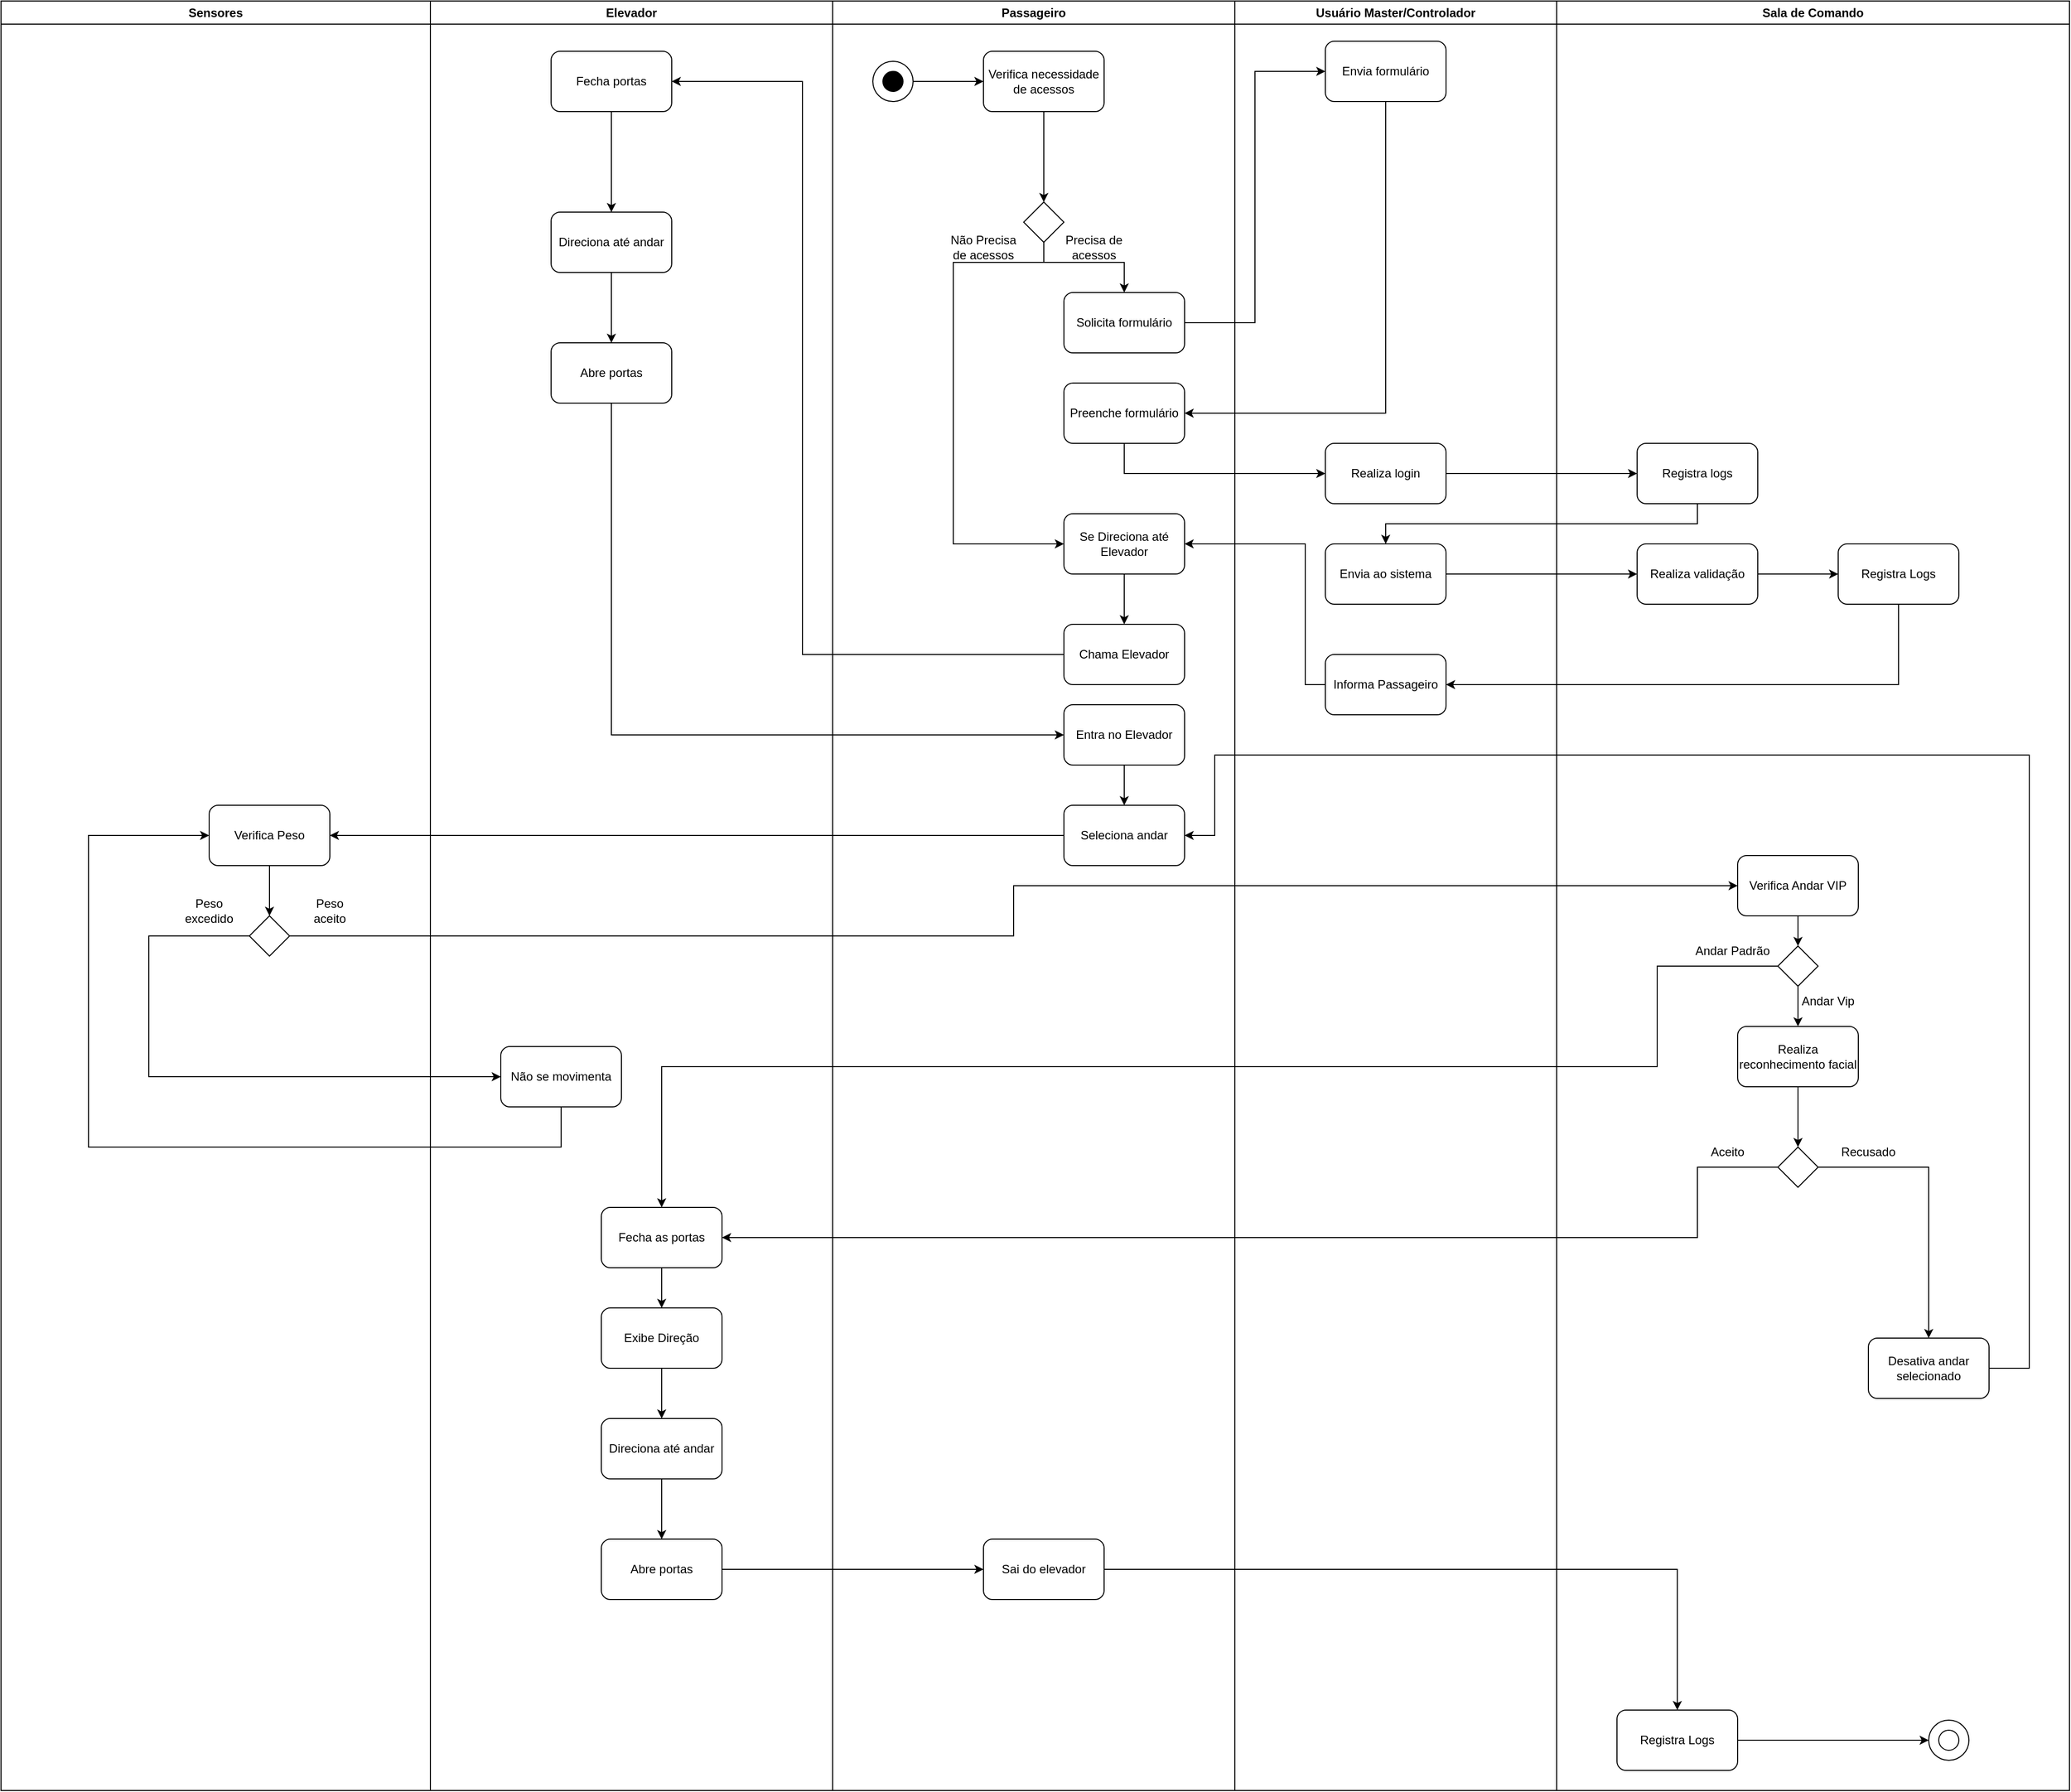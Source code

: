 <mxfile version="20.6.0" type="device" pages="4"><diagram id="ucAX8EGcioswn4-Y158C" name="Op. Completa"><mxGraphModel dx="3015" dy="1134" grid="1" gridSize="10" guides="1" tooltips="1" connect="1" arrows="1" fold="1" page="1" pageScale="1" pageWidth="827" pageHeight="1169" math="0" shadow="0"><root><mxCell id="0"/><mxCell id="1" parent="0"/><mxCell id="r2bqzvSWErbuZGxPE3uE-83" value="Sensores" style="swimlane;whiteSpace=wrap;html=1;fillColor=#FFFFFF;" parent="1" vertex="1"><mxGeometry x="-827" width="427" height="1780" as="geometry"/></mxCell><mxCell id="r2bqzvSWErbuZGxPE3uE-1" style="edgeStyle=orthogonalEdgeStyle;rounded=0;orthogonalLoop=1;jettySize=auto;html=1;" parent="1" source="r2bqzvSWErbuZGxPE3uE-2" edge="1"><mxGeometry relative="1" as="geometry"><mxPoint x="150" y="80" as="targetPoint"/></mxGeometry></mxCell><mxCell id="r2bqzvSWErbuZGxPE3uE-2" value="" style="ellipse;whiteSpace=wrap;html=1;" parent="1" vertex="1"><mxGeometry x="40" y="60" width="40" height="40" as="geometry"/></mxCell><mxCell id="r2bqzvSWErbuZGxPE3uE-4" style="edgeStyle=orthogonalEdgeStyle;rounded=0;orthogonalLoop=1;jettySize=auto;html=1;entryX=0.5;entryY=0;entryDx=0;entryDy=0;" parent="1" source="r2bqzvSWErbuZGxPE3uE-5" target="r2bqzvSWErbuZGxPE3uE-8" edge="1"><mxGeometry relative="1" as="geometry"/></mxCell><mxCell id="r2bqzvSWErbuZGxPE3uE-5" value="Verifica necessidade de acessos" style="rounded=1;whiteSpace=wrap;html=1;" parent="1" vertex="1"><mxGeometry x="150" y="50" width="120" height="60" as="geometry"/></mxCell><mxCell id="r2bqzvSWErbuZGxPE3uE-6" style="edgeStyle=orthogonalEdgeStyle;rounded=0;orthogonalLoop=1;jettySize=auto;html=1;entryX=0.5;entryY=0;entryDx=0;entryDy=0;" parent="1" source="r2bqzvSWErbuZGxPE3uE-8" target="r2bqzvSWErbuZGxPE3uE-10" edge="1"><mxGeometry relative="1" as="geometry"><mxPoint x="290.0" y="290.0" as="targetPoint"/><Array as="points"><mxPoint x="210" y="260"/><mxPoint x="290" y="260"/></Array></mxGeometry></mxCell><mxCell id="r2bqzvSWErbuZGxPE3uE-7" style="edgeStyle=orthogonalEdgeStyle;rounded=0;orthogonalLoop=1;jettySize=auto;html=1;entryX=0;entryY=0.5;entryDx=0;entryDy=0;" parent="1" source="r2bqzvSWErbuZGxPE3uE-8" target="r2bqzvSWErbuZGxPE3uE-29" edge="1"><mxGeometry relative="1" as="geometry"><Array as="points"><mxPoint x="210" y="260"/><mxPoint x="120" y="260"/><mxPoint x="120" y="540"/></Array></mxGeometry></mxCell><mxCell id="r2bqzvSWErbuZGxPE3uE-8" value="" style="rhombus;whiteSpace=wrap;html=1;" parent="1" vertex="1"><mxGeometry x="190" y="200" width="40" height="40" as="geometry"/></mxCell><mxCell id="r2bqzvSWErbuZGxPE3uE-9" style="edgeStyle=orthogonalEdgeStyle;rounded=0;orthogonalLoop=1;jettySize=auto;html=1;" parent="1" source="r2bqzvSWErbuZGxPE3uE-10" target="r2bqzvSWErbuZGxPE3uE-15" edge="1"><mxGeometry relative="1" as="geometry"><Array as="points"><mxPoint x="420" y="320"/><mxPoint x="420" y="70"/></Array></mxGeometry></mxCell><mxCell id="r2bqzvSWErbuZGxPE3uE-10" value="Solicita formulário" style="rounded=1;whiteSpace=wrap;html=1;" parent="1" vertex="1"><mxGeometry x="230" y="290" width="120" height="60" as="geometry"/></mxCell><mxCell id="r2bqzvSWErbuZGxPE3uE-11" value="Precisa de acessos" style="text;html=1;strokeColor=none;fillColor=none;align=center;verticalAlign=middle;whiteSpace=wrap;rounded=0;" parent="1" vertex="1"><mxGeometry x="230" y="230" width="60" height="30" as="geometry"/></mxCell><mxCell id="r2bqzvSWErbuZGxPE3uE-14" style="edgeStyle=orthogonalEdgeStyle;rounded=0;orthogonalLoop=1;jettySize=auto;html=1;" parent="1" source="r2bqzvSWErbuZGxPE3uE-15" target="r2bqzvSWErbuZGxPE3uE-17" edge="1"><mxGeometry relative="1" as="geometry"><Array as="points"><mxPoint x="550" y="410"/></Array></mxGeometry></mxCell><mxCell id="SNRIoWTDmZV2CrfQqK49-2" style="edgeStyle=orthogonalEdgeStyle;rounded=0;orthogonalLoop=1;jettySize=auto;html=1;" parent="1" source="r2bqzvSWErbuZGxPE3uE-17" target="SNRIoWTDmZV2CrfQqK49-1" edge="1"><mxGeometry relative="1" as="geometry"><Array as="points"><mxPoint x="290" y="470"/></Array></mxGeometry></mxCell><mxCell id="r2bqzvSWErbuZGxPE3uE-17" value="Preenche formulário" style="rounded=1;whiteSpace=wrap;html=1;" parent="1" vertex="1"><mxGeometry x="230" y="380" width="120" height="60" as="geometry"/></mxCell><mxCell id="r2bqzvSWErbuZGxPE3uE-18" style="edgeStyle=orthogonalEdgeStyle;rounded=0;orthogonalLoop=1;jettySize=auto;html=1;" parent="1" source="r2bqzvSWErbuZGxPE3uE-19" target="r2bqzvSWErbuZGxPE3uE-23" edge="1"><mxGeometry relative="1" as="geometry"><Array as="points"><mxPoint x="780" y="570"/><mxPoint x="780" y="570"/></Array></mxGeometry></mxCell><mxCell id="r2bqzvSWErbuZGxPE3uE-21" value="Sistema" style="text;html=1;strokeColor=none;fillColor=none;align=center;verticalAlign=middle;whiteSpace=wrap;rounded=0;" parent="1" vertex="1"><mxGeometry x="740" width="160" height="30" as="geometry"/></mxCell><mxCell id="r2bqzvSWErbuZGxPE3uE-24" style="edgeStyle=orthogonalEdgeStyle;rounded=0;orthogonalLoop=1;jettySize=auto;html=1;" parent="1" source="r2bqzvSWErbuZGxPE3uE-25" target="r2bqzvSWErbuZGxPE3uE-27" edge="1"><mxGeometry relative="1" as="geometry"><Array as="points"><mxPoint x="1060" y="680"/></Array></mxGeometry></mxCell><mxCell id="r2bqzvSWErbuZGxPE3uE-26" style="edgeStyle=orthogonalEdgeStyle;rounded=0;orthogonalLoop=1;jettySize=auto;html=1;" parent="1" source="r2bqzvSWErbuZGxPE3uE-27" target="r2bqzvSWErbuZGxPE3uE-29" edge="1"><mxGeometry relative="1" as="geometry"><Array as="points"><mxPoint x="470" y="680"/><mxPoint x="470" y="540"/></Array></mxGeometry></mxCell><mxCell id="r2bqzvSWErbuZGxPE3uE-28" style="edgeStyle=orthogonalEdgeStyle;rounded=0;orthogonalLoop=1;jettySize=auto;html=1;" parent="1" source="r2bqzvSWErbuZGxPE3uE-29" target="r2bqzvSWErbuZGxPE3uE-32" edge="1"><mxGeometry relative="1" as="geometry"/></mxCell><mxCell id="r2bqzvSWErbuZGxPE3uE-29" value="Se Direciona até Elevador" style="rounded=1;whiteSpace=wrap;html=1;" parent="1" vertex="1"><mxGeometry x="230" y="510" width="120" height="60" as="geometry"/></mxCell><mxCell id="r2bqzvSWErbuZGxPE3uE-30" value="Não Precisa de acessos" style="text;html=1;strokeColor=none;fillColor=none;align=center;verticalAlign=middle;whiteSpace=wrap;rounded=0;" parent="1" vertex="1"><mxGeometry x="110" y="230" width="80" height="30" as="geometry"/></mxCell><mxCell id="r2bqzvSWErbuZGxPE3uE-31" style="edgeStyle=orthogonalEdgeStyle;rounded=0;orthogonalLoop=1;jettySize=auto;html=1;entryX=1;entryY=0.5;entryDx=0;entryDy=0;" parent="1" source="r2bqzvSWErbuZGxPE3uE-32" target="SNRIoWTDmZV2CrfQqK49-11" edge="1"><mxGeometry relative="1" as="geometry"><Array as="points"><mxPoint x="-30" y="650"/><mxPoint x="-30" y="80"/></Array><mxPoint x="-130" y="80" as="targetPoint"/></mxGeometry></mxCell><mxCell id="r2bqzvSWErbuZGxPE3uE-32" value="Chama Elevador" style="rounded=1;whiteSpace=wrap;html=1;" parent="1" vertex="1"><mxGeometry x="230" y="620" width="120" height="60" as="geometry"/></mxCell><mxCell id="r2bqzvSWErbuZGxPE3uE-38" style="edgeStyle=orthogonalEdgeStyle;rounded=0;orthogonalLoop=1;jettySize=auto;html=1;" parent="1" source="r2bqzvSWErbuZGxPE3uE-39" target="r2bqzvSWErbuZGxPE3uE-41" edge="1"><mxGeometry relative="1" as="geometry"><Array as="points"><mxPoint x="-220" y="730"/></Array></mxGeometry></mxCell><mxCell id="r2bqzvSWErbuZGxPE3uE-40" style="edgeStyle=orthogonalEdgeStyle;rounded=0;orthogonalLoop=1;jettySize=auto;html=1;" parent="1" source="r2bqzvSWErbuZGxPE3uE-41" target="r2bqzvSWErbuZGxPE3uE-43" edge="1"><mxGeometry relative="1" as="geometry"/></mxCell><mxCell id="r2bqzvSWErbuZGxPE3uE-41" value="Entra no Elevador" style="rounded=1;whiteSpace=wrap;html=1;" parent="1" vertex="1"><mxGeometry x="230" y="700" width="120" height="60" as="geometry"/></mxCell><mxCell id="r2bqzvSWErbuZGxPE3uE-42" style="edgeStyle=orthogonalEdgeStyle;rounded=0;orthogonalLoop=1;jettySize=auto;html=1;" parent="1" source="r2bqzvSWErbuZGxPE3uE-43" target="r2bqzvSWErbuZGxPE3uE-47" edge="1"><mxGeometry relative="1" as="geometry"/></mxCell><mxCell id="r2bqzvSWErbuZGxPE3uE-43" value="Seleciona andar" style="rounded=1;whiteSpace=wrap;html=1;" parent="1" vertex="1"><mxGeometry x="230" y="800" width="120" height="60" as="geometry"/></mxCell><mxCell id="r2bqzvSWErbuZGxPE3uE-46" style="edgeStyle=orthogonalEdgeStyle;rounded=0;orthogonalLoop=1;jettySize=auto;html=1;entryX=0.5;entryY=0;entryDx=0;entryDy=0;" parent="1" source="r2bqzvSWErbuZGxPE3uE-47" target="r2bqzvSWErbuZGxPE3uE-50" edge="1"><mxGeometry relative="1" as="geometry"/></mxCell><mxCell id="r2bqzvSWErbuZGxPE3uE-47" value="Verifica Peso" style="rounded=1;whiteSpace=wrap;html=1;" parent="1" vertex="1"><mxGeometry x="-620" y="800" width="120" height="60" as="geometry"/></mxCell><mxCell id="r2bqzvSWErbuZGxPE3uE-48" style="edgeStyle=orthogonalEdgeStyle;rounded=0;orthogonalLoop=1;jettySize=auto;html=1;entryX=0;entryY=0.5;entryDx=0;entryDy=0;" parent="1" source="r2bqzvSWErbuZGxPE3uE-50" target="r2bqzvSWErbuZGxPE3uE-52" edge="1"><mxGeometry relative="1" as="geometry"><mxPoint x="-650" y="1000" as="targetPoint"/><Array as="points"><mxPoint x="-680" y="930"/><mxPoint x="-680" y="1070"/></Array></mxGeometry></mxCell><mxCell id="r2bqzvSWErbuZGxPE3uE-49" style="edgeStyle=orthogonalEdgeStyle;rounded=0;orthogonalLoop=1;jettySize=auto;html=1;entryX=0;entryY=0.5;entryDx=0;entryDy=0;" parent="1" source="r2bqzvSWErbuZGxPE3uE-50" target="r2bqzvSWErbuZGxPE3uE-56" edge="1"><mxGeometry relative="1" as="geometry"><mxPoint x="790" y="930" as="targetPoint"/></mxGeometry></mxCell><mxCell id="r2bqzvSWErbuZGxPE3uE-50" value="" style="rhombus;whiteSpace=wrap;html=1;" parent="1" vertex="1"><mxGeometry x="-580" y="910" width="40" height="40" as="geometry"/></mxCell><mxCell id="r2bqzvSWErbuZGxPE3uE-51" style="edgeStyle=orthogonalEdgeStyle;rounded=0;orthogonalLoop=1;jettySize=auto;html=1;entryX=0;entryY=0.5;entryDx=0;entryDy=0;" parent="1" source="r2bqzvSWErbuZGxPE3uE-52" target="r2bqzvSWErbuZGxPE3uE-47" edge="1"><mxGeometry relative="1" as="geometry"><Array as="points"><mxPoint x="-270" y="1140"/><mxPoint x="-740" y="1140"/><mxPoint x="-740" y="830"/></Array></mxGeometry></mxCell><mxCell id="r2bqzvSWErbuZGxPE3uE-52" value="Não se movimenta" style="rounded=1;whiteSpace=wrap;html=1;" parent="1" vertex="1"><mxGeometry x="-330" y="1040" width="120" height="60" as="geometry"/></mxCell><mxCell id="r2bqzvSWErbuZGxPE3uE-53" value="Peso excedido" style="text;html=1;strokeColor=none;fillColor=none;align=center;verticalAlign=middle;whiteSpace=wrap;rounded=0;" parent="1" vertex="1"><mxGeometry x="-650" y="890" width="60" height="30" as="geometry"/></mxCell><mxCell id="r2bqzvSWErbuZGxPE3uE-54" value="Peso aceito" style="text;html=1;strokeColor=none;fillColor=none;align=center;verticalAlign=middle;whiteSpace=wrap;rounded=0;" parent="1" vertex="1"><mxGeometry x="-530" y="890" width="60" height="30" as="geometry"/></mxCell><mxCell id="r2bqzvSWErbuZGxPE3uE-57" style="edgeStyle=orthogonalEdgeStyle;rounded=0;orthogonalLoop=1;jettySize=auto;html=1;entryX=0.5;entryY=0;entryDx=0;entryDy=0;" parent="1" source="r2bqzvSWErbuZGxPE3uE-58" target="r2bqzvSWErbuZGxPE3uE-61" edge="1"><mxGeometry relative="1" as="geometry"/></mxCell><mxCell id="r2bqzvSWErbuZGxPE3uE-58" value="Realiza reconhecimento facial" style="rounded=1;whiteSpace=wrap;html=1;" parent="1" vertex="1"><mxGeometry x="900" y="1020" width="120" height="60" as="geometry"/></mxCell><mxCell id="r2bqzvSWErbuZGxPE3uE-59" style="edgeStyle=orthogonalEdgeStyle;rounded=0;orthogonalLoop=1;jettySize=auto;html=1;entryX=0.5;entryY=0;entryDx=0;entryDy=0;entryPerimeter=0;" parent="1" source="r2bqzvSWErbuZGxPE3uE-61" target="r2bqzvSWErbuZGxPE3uE-64" edge="1"><mxGeometry relative="1" as="geometry"><mxPoint x="1090" y="1260" as="targetPoint"/><Array as="points"><mxPoint x="1090" y="1160"/></Array></mxGeometry></mxCell><mxCell id="r2bqzvSWErbuZGxPE3uE-60" style="edgeStyle=orthogonalEdgeStyle;rounded=0;orthogonalLoop=1;jettySize=auto;html=1;entryX=1;entryY=0.5;entryDx=0;entryDy=0;" parent="1" source="r2bqzvSWErbuZGxPE3uE-61" target="r2bqzvSWErbuZGxPE3uE-66" edge="1"><mxGeometry relative="1" as="geometry"><mxPoint x="-110.0" y="1230" as="targetPoint"/><Array as="points"><mxPoint x="860" y="1160"/><mxPoint x="860" y="1230"/></Array></mxGeometry></mxCell><mxCell id="r2bqzvSWErbuZGxPE3uE-61" value="" style="rhombus;whiteSpace=wrap;html=1;" parent="1" vertex="1"><mxGeometry x="940" y="1140" width="40" height="40" as="geometry"/></mxCell><mxCell id="r2bqzvSWErbuZGxPE3uE-62" value="Recusado" style="text;html=1;strokeColor=none;fillColor=none;align=center;verticalAlign=middle;whiteSpace=wrap;rounded=0;" parent="1" vertex="1"><mxGeometry x="1000" y="1130" width="60" height="30" as="geometry"/></mxCell><mxCell id="r2bqzvSWErbuZGxPE3uE-63" style="edgeStyle=orthogonalEdgeStyle;rounded=0;orthogonalLoop=1;jettySize=auto;html=1;entryX=1;entryY=0.5;entryDx=0;entryDy=0;" parent="1" source="r2bqzvSWErbuZGxPE3uE-64" target="r2bqzvSWErbuZGxPE3uE-43" edge="1"><mxGeometry relative="1" as="geometry"><Array as="points"><mxPoint x="1190" y="1360"/><mxPoint x="1190" y="750"/><mxPoint x="380" y="750"/><mxPoint x="380" y="830"/></Array></mxGeometry></mxCell><mxCell id="r2bqzvSWErbuZGxPE3uE-65" style="edgeStyle=orthogonalEdgeStyle;rounded=0;orthogonalLoop=1;jettySize=auto;html=1;" parent="1" source="r2bqzvSWErbuZGxPE3uE-66" target="r2bqzvSWErbuZGxPE3uE-69" edge="1"><mxGeometry relative="1" as="geometry"/></mxCell><mxCell id="r2bqzvSWErbuZGxPE3uE-66" value="Fecha as portas" style="rounded=1;whiteSpace=wrap;html=1;" parent="1" vertex="1"><mxGeometry x="-230" y="1200" width="120" height="60" as="geometry"/></mxCell><mxCell id="r2bqzvSWErbuZGxPE3uE-67" value="Aceito" style="text;html=1;strokeColor=none;fillColor=none;align=center;verticalAlign=middle;whiteSpace=wrap;rounded=0;" parent="1" vertex="1"><mxGeometry x="860" y="1130" width="60" height="30" as="geometry"/></mxCell><mxCell id="r2bqzvSWErbuZGxPE3uE-68" style="edgeStyle=orthogonalEdgeStyle;rounded=0;orthogonalLoop=1;jettySize=auto;html=1;" parent="1" source="r2bqzvSWErbuZGxPE3uE-69" target="r2bqzvSWErbuZGxPE3uE-71" edge="1"><mxGeometry relative="1" as="geometry"/></mxCell><mxCell id="r2bqzvSWErbuZGxPE3uE-69" value="Exibe Direção" style="rounded=1;whiteSpace=wrap;html=1;" parent="1" vertex="1"><mxGeometry x="-230" y="1300" width="120" height="60" as="geometry"/></mxCell><mxCell id="r2bqzvSWErbuZGxPE3uE-70" style="edgeStyle=orthogonalEdgeStyle;rounded=0;orthogonalLoop=1;jettySize=auto;html=1;" parent="1" source="r2bqzvSWErbuZGxPE3uE-71" target="r2bqzvSWErbuZGxPE3uE-73" edge="1"><mxGeometry relative="1" as="geometry"/></mxCell><mxCell id="r2bqzvSWErbuZGxPE3uE-71" value="Direciona até andar" style="rounded=1;whiteSpace=wrap;html=1;" parent="1" vertex="1"><mxGeometry x="-230" y="1410" width="120" height="60" as="geometry"/></mxCell><mxCell id="r2bqzvSWErbuZGxPE3uE-72" style="edgeStyle=orthogonalEdgeStyle;rounded=0;orthogonalLoop=1;jettySize=auto;html=1;" parent="1" source="r2bqzvSWErbuZGxPE3uE-73" target="r2bqzvSWErbuZGxPE3uE-75" edge="1"><mxGeometry relative="1" as="geometry"/></mxCell><mxCell id="r2bqzvSWErbuZGxPE3uE-73" value="Abre portas" style="rounded=1;whiteSpace=wrap;html=1;" parent="1" vertex="1"><mxGeometry x="-230" y="1530" width="120" height="60" as="geometry"/></mxCell><mxCell id="SNRIoWTDmZV2CrfQqK49-13" style="edgeStyle=orthogonalEdgeStyle;rounded=0;orthogonalLoop=1;jettySize=auto;html=1;entryX=0.5;entryY=0;entryDx=0;entryDy=0;" parent="1" source="r2bqzvSWErbuZGxPE3uE-75" target="r2bqzvSWErbuZGxPE3uE-82" edge="1"><mxGeometry relative="1" as="geometry"/></mxCell><mxCell id="r2bqzvSWErbuZGxPE3uE-75" value="Sai do elevador" style="rounded=1;whiteSpace=wrap;html=1;" parent="1" vertex="1"><mxGeometry x="150" y="1530" width="120" height="60" as="geometry"/></mxCell><mxCell id="r2bqzvSWErbuZGxPE3uE-76" value="" style="ellipse;whiteSpace=wrap;html=1;aspect=fixed;fillColor=#000000;" parent="1" vertex="1"><mxGeometry x="50" y="70" width="20" height="20" as="geometry"/></mxCell><mxCell id="r2bqzvSWErbuZGxPE3uE-77" value="" style="ellipse;whiteSpace=wrap;html=1;aspect=fixed;fillColor=#FFFFFF;" parent="1" vertex="1"><mxGeometry x="1090" y="1710" width="40" height="40" as="geometry"/></mxCell><mxCell id="r2bqzvSWErbuZGxPE3uE-78" value="" style="ellipse;whiteSpace=wrap;html=1;aspect=fixed;fillColor=#FFFFFF;" parent="1" vertex="1"><mxGeometry x="1100" y="1720" width="20" height="20" as="geometry"/></mxCell><mxCell id="r2bqzvSWErbuZGxPE3uE-81" style="edgeStyle=orthogonalEdgeStyle;rounded=0;orthogonalLoop=1;jettySize=auto;html=1;" parent="1" source="r2bqzvSWErbuZGxPE3uE-82" target="r2bqzvSWErbuZGxPE3uE-77" edge="1"><mxGeometry relative="1" as="geometry"/></mxCell><mxCell id="r2bqzvSWErbuZGxPE3uE-82" value="Registra Logs" style="rounded=1;whiteSpace=wrap;html=1;fillColor=#FFFFFF;" parent="1" vertex="1"><mxGeometry x="780" y="1700" width="120" height="60" as="geometry"/></mxCell><mxCell id="r2bqzvSWErbuZGxPE3uE-84" value="Elevador" style="swimlane;whiteSpace=wrap;html=1;fillColor=#FFFFFF;" parent="1" vertex="1"><mxGeometry x="-400" width="400" height="1780" as="geometry"/></mxCell><mxCell id="r2bqzvSWErbuZGxPE3uE-39" value="Abre portas" style="rounded=1;whiteSpace=wrap;html=1;" parent="r2bqzvSWErbuZGxPE3uE-84" vertex="1"><mxGeometry x="120" y="340" width="120" height="60" as="geometry"/></mxCell><mxCell id="r2bqzvSWErbuZGxPE3uE-37" value="Direciona até andar" style="rounded=1;whiteSpace=wrap;html=1;" parent="r2bqzvSWErbuZGxPE3uE-84" vertex="1"><mxGeometry x="120" y="210" width="120" height="60" as="geometry"/></mxCell><mxCell id="r2bqzvSWErbuZGxPE3uE-36" style="edgeStyle=orthogonalEdgeStyle;rounded=0;orthogonalLoop=1;jettySize=auto;html=1;" parent="r2bqzvSWErbuZGxPE3uE-84" source="r2bqzvSWErbuZGxPE3uE-37" target="r2bqzvSWErbuZGxPE3uE-39" edge="1"><mxGeometry relative="1" as="geometry"/></mxCell><mxCell id="SNRIoWTDmZV2CrfQqK49-12" style="edgeStyle=orthogonalEdgeStyle;rounded=0;orthogonalLoop=1;jettySize=auto;html=1;entryX=0.5;entryY=0;entryDx=0;entryDy=0;" parent="r2bqzvSWErbuZGxPE3uE-84" source="SNRIoWTDmZV2CrfQqK49-11" target="r2bqzvSWErbuZGxPE3uE-37" edge="1"><mxGeometry relative="1" as="geometry"/></mxCell><mxCell id="SNRIoWTDmZV2CrfQqK49-11" value="Fecha portas" style="rounded=1;whiteSpace=wrap;html=1;" parent="r2bqzvSWErbuZGxPE3uE-84" vertex="1"><mxGeometry x="120" y="50" width="120" height="60" as="geometry"/></mxCell><mxCell id="r2bqzvSWErbuZGxPE3uE-85" value="Passageiro" style="swimlane;whiteSpace=wrap;html=1;fillColor=#FFFFFF;" parent="1" vertex="1"><mxGeometry width="400" height="1780" as="geometry"/></mxCell><mxCell id="r2bqzvSWErbuZGxPE3uE-86" value="Usuário Master/Controlador" style="swimlane;whiteSpace=wrap;html=1;fillColor=#FFFFFF;" parent="1" vertex="1"><mxGeometry x="400" width="320" height="1780" as="geometry"/></mxCell><mxCell id="r2bqzvSWErbuZGxPE3uE-15" value="Envia formulário" style="rounded=1;whiteSpace=wrap;html=1;" parent="r2bqzvSWErbuZGxPE3uE-86" vertex="1"><mxGeometry x="90" y="40" width="120" height="60" as="geometry"/></mxCell><mxCell id="r2bqzvSWErbuZGxPE3uE-19" value="Envia ao sistema" style="rounded=1;whiteSpace=wrap;html=1;" parent="r2bqzvSWErbuZGxPE3uE-86" vertex="1"><mxGeometry x="90" y="540" width="120" height="60" as="geometry"/></mxCell><mxCell id="r2bqzvSWErbuZGxPE3uE-27" value="Informa Passageiro" style="rounded=1;whiteSpace=wrap;html=1;" parent="r2bqzvSWErbuZGxPE3uE-86" vertex="1"><mxGeometry x="90" y="650" width="120" height="60" as="geometry"/></mxCell><mxCell id="SNRIoWTDmZV2CrfQqK49-1" value="Realiza login" style="rounded=1;whiteSpace=wrap;html=1;fillColor=#FFFFFF;" parent="r2bqzvSWErbuZGxPE3uE-86" vertex="1"><mxGeometry x="90" y="440" width="120" height="60" as="geometry"/></mxCell><mxCell id="r2bqzvSWErbuZGxPE3uE-87" value="Sala de Comando" style="swimlane;whiteSpace=wrap;html=1;fillColor=#FFFFFF;" parent="1" vertex="1"><mxGeometry x="720" width="510" height="1780" as="geometry"/></mxCell><mxCell id="r2bqzvSWErbuZGxPE3uE-23" value="Realiza validação" style="rounded=1;whiteSpace=wrap;html=1;" parent="r2bqzvSWErbuZGxPE3uE-87" vertex="1"><mxGeometry x="80" y="540" width="120" height="60" as="geometry"/></mxCell><mxCell id="r2bqzvSWErbuZGxPE3uE-25" value="Registra Logs" style="rounded=1;whiteSpace=wrap;html=1;" parent="r2bqzvSWErbuZGxPE3uE-87" vertex="1"><mxGeometry x="280" y="540" width="120" height="60" as="geometry"/></mxCell><mxCell id="r2bqzvSWErbuZGxPE3uE-22" style="edgeStyle=orthogonalEdgeStyle;rounded=0;orthogonalLoop=1;jettySize=auto;html=1;" parent="r2bqzvSWErbuZGxPE3uE-87" source="r2bqzvSWErbuZGxPE3uE-23" target="r2bqzvSWErbuZGxPE3uE-25" edge="1"><mxGeometry relative="1" as="geometry"/></mxCell><mxCell id="SNRIoWTDmZV2CrfQqK49-8" value="Registra logs" style="rounded=1;whiteSpace=wrap;html=1;fillColor=#FFFFFF;" parent="r2bqzvSWErbuZGxPE3uE-87" vertex="1"><mxGeometry x="80" y="440" width="120" height="60" as="geometry"/></mxCell><mxCell id="r2bqzvSWErbuZGxPE3uE-64" value="Desativa andar selecionado" style="rounded=1;whiteSpace=wrap;html=1;" parent="r2bqzvSWErbuZGxPE3uE-87" vertex="1"><mxGeometry x="310" y="1330" width="120" height="60" as="geometry"/></mxCell><mxCell id="U2T03zgzE8N3yYEKy23p-3" style="edgeStyle=orthogonalEdgeStyle;rounded=0;orthogonalLoop=1;jettySize=auto;html=1;entryX=0.5;entryY=0;entryDx=0;entryDy=0;fontColor=#000000;" parent="r2bqzvSWErbuZGxPE3uE-87" source="r2bqzvSWErbuZGxPE3uE-56" target="U2T03zgzE8N3yYEKy23p-1" edge="1"><mxGeometry relative="1" as="geometry"/></mxCell><mxCell id="r2bqzvSWErbuZGxPE3uE-56" value="Verifica Andar VIP" style="rounded=1;whiteSpace=wrap;html=1;" parent="r2bqzvSWErbuZGxPE3uE-87" vertex="1"><mxGeometry x="180" y="850" width="120" height="60" as="geometry"/></mxCell><mxCell id="U2T03zgzE8N3yYEKy23p-1" value="" style="rhombus;whiteSpace=wrap;html=1;fontColor=#000000;fillColor=#FFFFFF;" parent="r2bqzvSWErbuZGxPE3uE-87" vertex="1"><mxGeometry x="220" y="940" width="40" height="40" as="geometry"/></mxCell><mxCell id="U2T03zgzE8N3yYEKy23p-4" value="Andar Vip" style="text;html=1;strokeColor=none;fillColor=none;align=center;verticalAlign=middle;whiteSpace=wrap;rounded=0;fontColor=#000000;" parent="r2bqzvSWErbuZGxPE3uE-87" vertex="1"><mxGeometry x="240" y="980" width="60" height="30" as="geometry"/></mxCell><mxCell id="U2T03zgzE8N3yYEKy23p-6" value="Andar Padrão" style="text;html=1;strokeColor=none;fillColor=none;align=center;verticalAlign=middle;whiteSpace=wrap;rounded=0;fontColor=#000000;" parent="r2bqzvSWErbuZGxPE3uE-87" vertex="1"><mxGeometry x="130" y="930" width="90" height="30" as="geometry"/></mxCell><mxCell id="SNRIoWTDmZV2CrfQqK49-9" style="edgeStyle=orthogonalEdgeStyle;rounded=0;orthogonalLoop=1;jettySize=auto;html=1;" parent="1" source="SNRIoWTDmZV2CrfQqK49-1" target="SNRIoWTDmZV2CrfQqK49-8" edge="1"><mxGeometry relative="1" as="geometry"/></mxCell><mxCell id="SNRIoWTDmZV2CrfQqK49-10" style="edgeStyle=orthogonalEdgeStyle;rounded=0;orthogonalLoop=1;jettySize=auto;html=1;entryX=0.5;entryY=0;entryDx=0;entryDy=0;" parent="1" source="SNRIoWTDmZV2CrfQqK49-8" target="r2bqzvSWErbuZGxPE3uE-19" edge="1"><mxGeometry relative="1" as="geometry"><Array as="points"><mxPoint x="860" y="520"/><mxPoint x="550" y="520"/></Array></mxGeometry></mxCell><mxCell id="U2T03zgzE8N3yYEKy23p-2" style="edgeStyle=orthogonalEdgeStyle;rounded=0;orthogonalLoop=1;jettySize=auto;html=1;entryX=0.5;entryY=0;entryDx=0;entryDy=0;fontColor=#000000;" parent="1" source="U2T03zgzE8N3yYEKy23p-1" target="r2bqzvSWErbuZGxPE3uE-58" edge="1"><mxGeometry relative="1" as="geometry"/></mxCell><mxCell id="U2T03zgzE8N3yYEKy23p-5" style="edgeStyle=orthogonalEdgeStyle;rounded=0;orthogonalLoop=1;jettySize=auto;html=1;entryX=0.5;entryY=0;entryDx=0;entryDy=0;fontColor=#000000;" parent="1" source="U2T03zgzE8N3yYEKy23p-1" target="r2bqzvSWErbuZGxPE3uE-66" edge="1"><mxGeometry relative="1" as="geometry"><Array as="points"><mxPoint x="820" y="960"/><mxPoint x="820" y="1060"/><mxPoint x="-170" y="1060"/></Array></mxGeometry></mxCell></root></mxGraphModel></diagram><diagram id="DEjHEgkLFIR_NyNBeESB" name="Assist"><mxGraphModel dx="1673" dy="867" grid="1" gridSize="10" guides="1" tooltips="1" connect="1" arrows="1" fold="1" page="1" pageScale="1" pageWidth="827" pageHeight="1169" math="0" shadow="0"><root><mxCell id="0"/><mxCell id="1" parent="0"/><mxCell id="frN7iUy9P4pBarY-ZiWQ-3" style="edgeStyle=orthogonalEdgeStyle;rounded=0;orthogonalLoop=1;jettySize=auto;html=1;entryX=0.5;entryY=0;entryDx=0;entryDy=0;" parent="1" source="QO49C1xFK_KxhXP4aCMN-1" target="frN7iUy9P4pBarY-ZiWQ-4" edge="1"><mxGeometry relative="1" as="geometry"><mxPoint x="130" y="90" as="targetPoint"/><Array as="points"><mxPoint x="100" y="80"/></Array></mxGeometry></mxCell><mxCell id="QO49C1xFK_KxhXP4aCMN-1" value="" style="ellipse;whiteSpace=wrap;html=1;" parent="1" vertex="1"><mxGeometry x="40" y="60" width="40" height="40" as="geometry"/></mxCell><mxCell id="QO49C1xFK_KxhXP4aCMN-2" value="" style="ellipse;whiteSpace=wrap;html=1;aspect=fixed;fillColor=#000000;" parent="1" vertex="1"><mxGeometry x="50" y="70" width="20" height="20" as="geometry"/></mxCell><mxCell id="frN7iUy9P4pBarY-ZiWQ-26" style="edgeStyle=orthogonalEdgeStyle;rounded=0;orthogonalLoop=1;jettySize=auto;html=1;fontColor=#0E0F0F;" parent="1" source="frN7iUy9P4pBarY-ZiWQ-4" target="frN7iUy9P4pBarY-ZiWQ-25" edge="1"><mxGeometry relative="1" as="geometry"/></mxCell><mxCell id="frN7iUy9P4pBarY-ZiWQ-4" value="Identifica necessidade de assistência" style="rounded=1;whiteSpace=wrap;html=1;fillColor=#FFFFFF;" parent="1" vertex="1"><mxGeometry x="40" y="160" width="120" height="60" as="geometry"/></mxCell><mxCell id="frN7iUy9P4pBarY-ZiWQ-10" style="edgeStyle=orthogonalEdgeStyle;rounded=0;orthogonalLoop=1;jettySize=auto;html=1;fontColor=#0E0F0F;" parent="1" source="frN7iUy9P4pBarY-ZiWQ-6" target="frN7iUy9P4pBarY-ZiWQ-9" edge="1"><mxGeometry relative="1" as="geometry"><Array as="points"><mxPoint x="310" y="600"/><mxPoint x="310" y="450"/></Array></mxGeometry></mxCell><mxCell id="frN7iUy9P4pBarY-ZiWQ-6" value="Solicita assistência a equipe resposável" style="rounded=1;whiteSpace=wrap;html=1;fillColor=#FFFFFF;fontColor=#0E0F0F;" parent="1" vertex="1"><mxGeometry x="40" y="570" width="120" height="60" as="geometry"/></mxCell><mxCell id="frN7iUy9P4pBarY-ZiWQ-12" style="edgeStyle=orthogonalEdgeStyle;rounded=0;orthogonalLoop=1;jettySize=auto;html=1;entryX=0.5;entryY=0;entryDx=0;entryDy=0;fontColor=#0E0F0F;" parent="1" source="frN7iUy9P4pBarY-ZiWQ-9" target="frN7iUy9P4pBarY-ZiWQ-11" edge="1"><mxGeometry relative="1" as="geometry"/></mxCell><mxCell id="frN7iUy9P4pBarY-ZiWQ-9" value="Verifica disponibilidade" style="rounded=1;whiteSpace=wrap;html=1;fillColor=#FFFFFF;fontColor=#0E0F0F;" parent="1" vertex="1"><mxGeometry x="380" y="420" width="120" height="60" as="geometry"/></mxCell><mxCell id="frN7iUy9P4pBarY-ZiWQ-18" style="edgeStyle=orthogonalEdgeStyle;rounded=0;orthogonalLoop=1;jettySize=auto;html=1;entryX=0.5;entryY=0;entryDx=0;entryDy=0;fontColor=#0E0F0F;" parent="1" source="frN7iUy9P4pBarY-ZiWQ-11" target="frN7iUy9P4pBarY-ZiWQ-17" edge="1"><mxGeometry relative="1" as="geometry"/></mxCell><mxCell id="frN7iUy9P4pBarY-ZiWQ-21" style="edgeStyle=orthogonalEdgeStyle;rounded=0;orthogonalLoop=1;jettySize=auto;html=1;fontColor=#0E0F0F;entryX=0.5;entryY=0;entryDx=0;entryDy=0;" parent="1" source="frN7iUy9P4pBarY-ZiWQ-11" target="frN7iUy9P4pBarY-ZiWQ-24" edge="1"><mxGeometry relative="1" as="geometry"><mxPoint x="530" y="670" as="targetPoint"/></mxGeometry></mxCell><mxCell id="frN7iUy9P4pBarY-ZiWQ-11" value="" style="rhombus;whiteSpace=wrap;html=1;fontColor=#0E0F0F;fillColor=#FFFFFF;" parent="1" vertex="1"><mxGeometry x="420" y="570" width="40" height="40" as="geometry"/></mxCell><mxCell id="frN7iUy9P4pBarY-ZiWQ-19" style="edgeStyle=orthogonalEdgeStyle;rounded=0;orthogonalLoop=1;jettySize=auto;html=1;entryX=0;entryY=0.5;entryDx=0;entryDy=0;fontColor=#0E0F0F;" parent="1" source="frN7iUy9P4pBarY-ZiWQ-17" target="frN7iUy9P4pBarY-ZiWQ-6" edge="1"><mxGeometry relative="1" as="geometry"><Array as="points"><mxPoint x="10" y="690"/><mxPoint x="10" y="600"/></Array></mxGeometry></mxCell><mxCell id="frN7iUy9P4pBarY-ZiWQ-17" value="Informa indisponibilidade" style="rounded=1;whiteSpace=wrap;html=1;fillColor=#FFFFFF;fontColor=#0E0F0F;" parent="1" vertex="1"><mxGeometry x="294" y="660" width="120" height="60" as="geometry"/></mxCell><mxCell id="frN7iUy9P4pBarY-ZiWQ-22" value="Indisponivel" style="text;html=1;strokeColor=none;fillColor=none;align=center;verticalAlign=middle;whiteSpace=wrap;rounded=0;fontColor=#0E0F0F;" parent="1" vertex="1"><mxGeometry x="354" y="560" width="60" height="30" as="geometry"/></mxCell><mxCell id="frN7iUy9P4pBarY-ZiWQ-23" value="Disponivel" style="text;html=1;strokeColor=none;fillColor=none;align=center;verticalAlign=middle;whiteSpace=wrap;rounded=0;fontColor=#0E0F0F;" parent="1" vertex="1"><mxGeometry x="460" y="560" width="60" height="30" as="geometry"/></mxCell><mxCell id="frN7iUy9P4pBarY-ZiWQ-24" value="Informa Disponibilidade" style="rounded=1;whiteSpace=wrap;html=1;fillColor=#FFFFFF;fontColor=#0E0F0F;" parent="1" vertex="1"><mxGeometry x="470" y="660" width="120" height="60" as="geometry"/></mxCell><mxCell id="frN7iUy9P4pBarY-ZiWQ-35" style="edgeStyle=orthogonalEdgeStyle;rounded=0;orthogonalLoop=1;jettySize=auto;html=1;fontColor=#0E0F0F;" parent="1" source="frN7iUy9P4pBarY-ZiWQ-25" target="frN7iUy9P4pBarY-ZiWQ-34" edge="1"><mxGeometry relative="1" as="geometry"/></mxCell><mxCell id="frN7iUy9P4pBarY-ZiWQ-25" value="Restringe Elevador" style="rounded=1;whiteSpace=wrap;html=1;fillColor=#FFFFFF;fontColor=#0E0F0F;" parent="1" vertex="1"><mxGeometry x="40" y="260" width="120" height="60" as="geometry"/></mxCell><mxCell id="frN7iUy9P4pBarY-ZiWQ-38" style="edgeStyle=orthogonalEdgeStyle;rounded=0;orthogonalLoop=1;jettySize=auto;html=1;fontColor=#0E0F0F;exitX=0.5;exitY=1;exitDx=0;exitDy=0;" parent="1" source="frN7iUy9P4pBarY-ZiWQ-24" target="frN7iUy9P4pBarY-ZiWQ-37" edge="1"><mxGeometry relative="1" as="geometry"><mxPoint x="530" y="820.0" as="sourcePoint"/></mxGeometry></mxCell><mxCell id="frN7iUy9P4pBarY-ZiWQ-36" style="edgeStyle=orthogonalEdgeStyle;rounded=0;orthogonalLoop=1;jettySize=auto;html=1;entryX=0.5;entryY=0;entryDx=0;entryDy=0;fontColor=#0E0F0F;exitX=0.5;exitY=1;exitDx=0;exitDy=0;" parent="1" source="frN7iUy9P4pBarY-ZiWQ-44" target="frN7iUy9P4pBarY-ZiWQ-6" edge="1"><mxGeometry relative="1" as="geometry"><mxPoint x="1020" y="370" as="sourcePoint"/><Array as="points"><mxPoint x="1140" y="370"/><mxPoint x="100" y="370"/></Array></mxGeometry></mxCell><mxCell id="frN7iUy9P4pBarY-ZiWQ-45" style="edgeStyle=orthogonalEdgeStyle;rounded=0;orthogonalLoop=1;jettySize=auto;html=1;fontColor=#0E0F0F;" parent="1" source="frN7iUy9P4pBarY-ZiWQ-34" target="frN7iUy9P4pBarY-ZiWQ-44" edge="1"><mxGeometry relative="1" as="geometry"/></mxCell><mxCell id="frN7iUy9P4pBarY-ZiWQ-34" value="Para funcionamento" style="rounded=1;whiteSpace=wrap;html=1;fillColor=#FFFFFF;fontColor=#0E0F0F;" parent="1" vertex="1"><mxGeometry x="690" y="260" width="120" height="60" as="geometry"/></mxCell><mxCell id="frN7iUy9P4pBarY-ZiWQ-40" style="edgeStyle=orthogonalEdgeStyle;rounded=0;orthogonalLoop=1;jettySize=auto;html=1;fontColor=#0E0F0F;" parent="1" source="frN7iUy9P4pBarY-ZiWQ-37" target="frN7iUy9P4pBarY-ZiWQ-39" edge="1"><mxGeometry relative="1" as="geometry"/></mxCell><mxCell id="frN7iUy9P4pBarY-ZiWQ-37" value="Se direciona ao elevador" style="rounded=1;whiteSpace=wrap;html=1;fillColor=#FFFFFF;fontColor=#0E0F0F;" parent="1" vertex="1"><mxGeometry x="470" y="870" width="120" height="60" as="geometry"/></mxCell><mxCell id="frN7iUy9P4pBarY-ZiWQ-42" style="edgeStyle=orthogonalEdgeStyle;rounded=0;orthogonalLoop=1;jettySize=auto;html=1;fontColor=#0E0F0F;" parent="1" source="frN7iUy9P4pBarY-ZiWQ-39" target="frN7iUy9P4pBarY-ZiWQ-41" edge="1"><mxGeometry relative="1" as="geometry"><Array as="points"><mxPoint x="400" y="980"/><mxPoint x="400" y="1070"/></Array></mxGeometry></mxCell><mxCell id="frN7iUy9P4pBarY-ZiWQ-39" value="Libera elevador para assistência" style="rounded=1;whiteSpace=wrap;html=1;fillColor=#FFFFFF;fontColor=#0E0F0F;" parent="1" vertex="1"><mxGeometry x="40" y="950" width="120" height="60" as="geometry"/></mxCell><mxCell id="frN7iUy9P4pBarY-ZiWQ-47" style="edgeStyle=orthogonalEdgeStyle;rounded=0;orthogonalLoop=1;jettySize=auto;html=1;fontColor=#0E0F0F;" parent="1" source="frN7iUy9P4pBarY-ZiWQ-41" target="frN7iUy9P4pBarY-ZiWQ-46" edge="1"><mxGeometry relative="1" as="geometry"><Array as="points"><mxPoint x="530" y="1130"/></Array></mxGeometry></mxCell><mxCell id="frN7iUy9P4pBarY-ZiWQ-41" value="Realiza assistência" style="rounded=1;whiteSpace=wrap;html=1;fillColor=#FFFFFF;fontColor=#0E0F0F;" parent="1" vertex="1"><mxGeometry x="470" y="1040" width="120" height="60" as="geometry"/></mxCell><mxCell id="frN7iUy9P4pBarY-ZiWQ-44" value="Registra os Logs" style="rounded=1;whiteSpace=wrap;html=1;fillColor=#FFFFFF;fontColor=#0E0F0F;" parent="1" vertex="1"><mxGeometry x="1080" y="260" width="120" height="60" as="geometry"/></mxCell><mxCell id="frN7iUy9P4pBarY-ZiWQ-49" style="edgeStyle=orthogonalEdgeStyle;rounded=0;orthogonalLoop=1;jettySize=auto;html=1;fontColor=#0E0F0F;" parent="1" source="frN7iUy9P4pBarY-ZiWQ-46" target="frN7iUy9P4pBarY-ZiWQ-48" edge="1"><mxGeometry relative="1" as="geometry"><Array as="points"><mxPoint x="120" y="1180"/></Array></mxGeometry></mxCell><mxCell id="frN7iUy9P4pBarY-ZiWQ-46" value="Libera elevador para uso" style="rounded=1;whiteSpace=wrap;html=1;fillColor=#FFFFFF;fontColor=#0E0F0F;" parent="1" vertex="1"><mxGeometry x="60" y="1100" width="120" height="60" as="geometry"/></mxCell><mxCell id="frN7iUy9P4pBarY-ZiWQ-51" style="edgeStyle=orthogonalEdgeStyle;rounded=0;orthogonalLoop=1;jettySize=auto;html=1;fontColor=#0E0F0F;" parent="1" source="frN7iUy9P4pBarY-ZiWQ-48" target="frN7iUy9P4pBarY-ZiWQ-50" edge="1"><mxGeometry relative="1" as="geometry"/></mxCell><mxCell id="frN7iUy9P4pBarY-ZiWQ-48" value="Volta funcionamento" style="rounded=1;whiteSpace=wrap;html=1;fillColor=#FFFFFF;fontColor=#0E0F0F;" parent="1" vertex="1"><mxGeometry x="707" y="1150" width="120" height="60" as="geometry"/></mxCell><mxCell id="frN7iUy9P4pBarY-ZiWQ-53" style="edgeStyle=orthogonalEdgeStyle;rounded=0;orthogonalLoop=1;jettySize=auto;html=1;fontColor=#0E0F0F;" parent="1" source="frN7iUy9P4pBarY-ZiWQ-50" edge="1"><mxGeometry relative="1" as="geometry"><mxPoint x="1280.0" y="1180" as="targetPoint"/></mxGeometry></mxCell><mxCell id="frN7iUy9P4pBarY-ZiWQ-50" value="Registra logs" style="rounded=1;whiteSpace=wrap;html=1;fillColor=#FFFFFF;fontColor=#0E0F0F;" parent="1" vertex="1"><mxGeometry x="1090" y="1150" width="120" height="60" as="geometry"/></mxCell><mxCell id="cSdu1b0J6yO2oRYdqXKG-1" value="" style="ellipse;whiteSpace=wrap;html=1;aspect=fixed;fillColor=#FFFFFF;" parent="1" vertex="1"><mxGeometry x="1280" y="1160" width="40" height="40" as="geometry"/></mxCell><mxCell id="cSdu1b0J6yO2oRYdqXKG-2" value="" style="ellipse;whiteSpace=wrap;html=1;aspect=fixed;fillColor=#FFFFFF;" parent="1" vertex="1"><mxGeometry x="1290" y="1170" width="20" height="20" as="geometry"/></mxCell><mxCell id="GuaTkZ5BNcdX3BwqHAG0-11" value="Usuário Master/Controlador" style="swimlane;whiteSpace=wrap;html=1;fillColor=#FFFFFF;" vertex="1" parent="1"><mxGeometry width="270" height="1360" as="geometry"/></mxCell><mxCell id="Y6lPiHUot7B5n9hMPMjE-1" value="Equipe de Assistência" style="swimlane;whiteSpace=wrap;html=1;fillColor=#FFFFFF;" vertex="1" parent="1"><mxGeometry x="270" width="340" height="1360" as="geometry"/></mxCell><mxCell id="Y6lPiHUot7B5n9hMPMjE-2" value="Elevador" style="swimlane;whiteSpace=wrap;html=1;fillColor=#FFFFFF;" vertex="1" parent="1"><mxGeometry x="610" width="340" height="1360" as="geometry"/></mxCell><mxCell id="Y6lPiHUot7B5n9hMPMjE-3" value="Sala de Comando" style="swimlane;whiteSpace=wrap;html=1;fillColor=#FFFFFF;" vertex="1" parent="1"><mxGeometry x="950" width="380" height="1360" as="geometry"/></mxCell></root></mxGraphModel></diagram><diagram id="MB0flc1yeRryJxg6dL8H" name="Emergência"><mxGraphModel dx="1778" dy="921" grid="1" gridSize="10" guides="1" tooltips="1" connect="1" arrows="1" fold="1" page="1" pageScale="1" pageWidth="827" pageHeight="1169" math="0" shadow="0"><root><mxCell id="0"/><mxCell id="1" parent="0"/><mxCell id="HevHvz_hmCya0VNbwlju-3" style="edgeStyle=orthogonalEdgeStyle;rounded=0;orthogonalLoop=1;jettySize=auto;html=1;fontColor=#0E0F0F;entryX=0.5;entryY=0;entryDx=0;entryDy=0;" parent="1" source="JJI-d90BuhO6JFPhmCZL-1" target="HevHvz_hmCya0VNbwlju-4" edge="1"><mxGeometry relative="1" as="geometry"><mxPoint x="170" y="80" as="targetPoint"/><Array as="points"><mxPoint x="110" y="130"/><mxPoint x="190" y="130"/></Array></mxGeometry></mxCell><mxCell id="JJI-d90BuhO6JFPhmCZL-1" value="" style="ellipse;whiteSpace=wrap;html=1;" parent="1" vertex="1"><mxGeometry x="90" y="60" width="40" height="40" as="geometry"/></mxCell><mxCell id="JJI-d90BuhO6JFPhmCZL-2" value="" style="ellipse;whiteSpace=wrap;html=1;aspect=fixed;fillColor=#000000;" parent="1" vertex="1"><mxGeometry x="100" y="70" width="20" height="20" as="geometry"/></mxCell><mxCell id="HevHvz_hmCya0VNbwlju-10" style="edgeStyle=orthogonalEdgeStyle;rounded=0;orthogonalLoop=1;jettySize=auto;html=1;entryX=0.5;entryY=0;entryDx=0;entryDy=0;fontColor=#000000;" parent="1" source="HevHvz_hmCya0VNbwlju-4" target="HevHvz_hmCya0VNbwlju-9" edge="1"><mxGeometry relative="1" as="geometry"/></mxCell><mxCell id="HevHvz_hmCya0VNbwlju-4" value="Detectam situação de emergência" style="rounded=1;whiteSpace=wrap;html=1;fontColor=#0E0F0F;fillColor=#FFFFFF;" parent="1" vertex="1"><mxGeometry x="130" y="180" width="120" height="60" as="geometry"/></mxCell><mxCell id="HevHvz_hmCya0VNbwlju-12" style="edgeStyle=orthogonalEdgeStyle;rounded=0;orthogonalLoop=1;jettySize=auto;html=1;fontColor=#000000;entryX=0;entryY=0.5;entryDx=0;entryDy=0;" parent="1" source="HevHvz_hmCya0VNbwlju-9" target="HevHvz_hmCya0VNbwlju-14" edge="1"><mxGeometry relative="1" as="geometry"><mxPoint x="520" y="60" as="targetPoint"/><Array as="points"><mxPoint x="470" y="320"/><mxPoint x="470" y="90"/></Array></mxGeometry></mxCell><mxCell id="HevHvz_hmCya0VNbwlju-28" style="edgeStyle=orthogonalEdgeStyle;rounded=0;orthogonalLoop=1;jettySize=auto;html=1;fontColor=#000000;" parent="1" source="HevHvz_hmCya0VNbwlju-9" edge="1"><mxGeometry relative="1" as="geometry"><mxPoint x="530" y="770" as="targetPoint"/><Array as="points"><mxPoint x="80" y="320"/><mxPoint x="80" y="770"/></Array></mxGeometry></mxCell><mxCell id="HevHvz_hmCya0VNbwlju-9" value="" style="rhombus;whiteSpace=wrap;html=1;fontColor=#000000;fillColor=#FFFFFF;" parent="1" vertex="1"><mxGeometry x="170" y="300" width="40" height="40" as="geometry"/></mxCell><mxCell id="HevHvz_hmCya0VNbwlju-13" value="Não é incêndio" style="text;html=1;strokeColor=none;fillColor=none;align=center;verticalAlign=middle;whiteSpace=wrap;rounded=0;fontColor=#000000;" parent="1" vertex="1"><mxGeometry x="220" y="290" width="100" height="30" as="geometry"/></mxCell><mxCell id="HevHvz_hmCya0VNbwlju-20" style="edgeStyle=orthogonalEdgeStyle;rounded=0;orthogonalLoop=1;jettySize=auto;html=1;fontColor=#000000;exitX=1;exitY=0.5;exitDx=0;exitDy=0;" parent="1" source="cmryFcf4rFaFYmyNllkC-1" target="HevHvz_hmCya0VNbwlju-19" edge="1"><mxGeometry relative="1" as="geometry"><mxPoint x="700" y="90" as="sourcePoint"/><Array as="points"><mxPoint x="700" y="220"/><mxPoint x="700" y="90"/></Array></mxGeometry></mxCell><mxCell id="cmryFcf4rFaFYmyNllkC-2" style="edgeStyle=orthogonalEdgeStyle;rounded=0;orthogonalLoop=1;jettySize=auto;html=1;entryX=0.5;entryY=0;entryDx=0;entryDy=0;fontColor=#000000;" parent="1" source="HevHvz_hmCya0VNbwlju-14" target="cmryFcf4rFaFYmyNllkC-1" edge="1"><mxGeometry relative="1" as="geometry"/></mxCell><mxCell id="HevHvz_hmCya0VNbwlju-14" value="Aciona modo de emergência padrão" style="rounded=1;whiteSpace=wrap;html=1;fontColor=#0E0F0F;fillColor=#FFFFFF;" parent="1" vertex="1"><mxGeometry x="530" y="60" width="120" height="60" as="geometry"/></mxCell><mxCell id="HevHvz_hmCya0VNbwlju-22" style="edgeStyle=orthogonalEdgeStyle;rounded=0;orthogonalLoop=1;jettySize=auto;html=1;fontColor=#000000;" parent="1" source="HevHvz_hmCya0VNbwlju-19" target="HevHvz_hmCya0VNbwlju-21" edge="1"><mxGeometry relative="1" as="geometry"/></mxCell><mxCell id="HevHvz_hmCya0VNbwlju-19" value="Direciona ao andar mais próximo" style="rounded=1;whiteSpace=wrap;html=1;fontColor=#0E0F0F;fillColor=#FFFFFF;" parent="1" vertex="1"><mxGeometry x="870" y="60" width="120" height="60" as="geometry"/></mxCell><mxCell id="HevHvz_hmCya0VNbwlju-24" style="edgeStyle=orthogonalEdgeStyle;rounded=0;orthogonalLoop=1;jettySize=auto;html=1;fontColor=#000000;" parent="1" source="HevHvz_hmCya0VNbwlju-21" target="HevHvz_hmCya0VNbwlju-23" edge="1"><mxGeometry relative="1" as="geometry"><Array as="points"><mxPoint x="930" y="520"/></Array></mxGeometry></mxCell><mxCell id="HevHvz_hmCya0VNbwlju-21" value="Abre as portas" style="rounded=1;whiteSpace=wrap;html=1;fontColor=#0E0F0F;fillColor=#FFFFFF;" parent="1" vertex="1"><mxGeometry x="870" y="160" width="120" height="60" as="geometry"/></mxCell><mxCell id="HevHvz_hmCya0VNbwlju-26" style="edgeStyle=orthogonalEdgeStyle;rounded=0;orthogonalLoop=1;jettySize=auto;html=1;fontColor=#000000;" parent="1" source="HevHvz_hmCya0VNbwlju-23" target="HevHvz_hmCya0VNbwlju-25" edge="1"><mxGeometry relative="1" as="geometry"><Array as="points"><mxPoint x="190" y="660"/></Array></mxGeometry></mxCell><mxCell id="HevHvz_hmCya0VNbwlju-23" value="Verifica se possui algum peso adicional" style="rounded=1;whiteSpace=wrap;html=1;fontColor=#0E0F0F;fillColor=#FFFFFF;" parent="1" vertex="1"><mxGeometry x="130" y="490" width="120" height="60" as="geometry"/></mxCell><mxCell id="woZ7uyHrBhwIuaxDcJ2E-4" style="edgeStyle=orthogonalEdgeStyle;rounded=0;orthogonalLoop=1;jettySize=auto;html=1;entryX=1;entryY=0.5;entryDx=0;entryDy=0;fontColor=#000000;" parent="1" source="HevHvz_hmCya0VNbwlju-25" target="woZ7uyHrBhwIuaxDcJ2E-1" edge="1"><mxGeometry relative="1" as="geometry"><Array as="points"><mxPoint x="1050" y="660"/><mxPoint x="1050" y="1000"/></Array></mxGeometry></mxCell><mxCell id="HevHvz_hmCya0VNbwlju-25" value="Fecha as portas" style="rounded=1;whiteSpace=wrap;html=1;fontColor=#0E0F0F;fillColor=#FFFFFF;" parent="1" vertex="1"><mxGeometry x="870" y="630" width="120" height="60" as="geometry"/></mxCell><mxCell id="HevHvz_hmCya0VNbwlju-29" value="É incêndio" style="text;html=1;strokeColor=none;fillColor=none;align=center;verticalAlign=middle;whiteSpace=wrap;rounded=0;fontColor=#000000;" parent="1" vertex="1"><mxGeometry x="70" y="290" width="100" height="30" as="geometry"/></mxCell><mxCell id="HevHvz_hmCya0VNbwlju-32" style="edgeStyle=orthogonalEdgeStyle;rounded=0;orthogonalLoop=1;jettySize=auto;html=1;fontColor=#000000;exitX=1;exitY=0.5;exitDx=0;exitDy=0;" parent="1" source="cmryFcf4rFaFYmyNllkC-3" target="HevHvz_hmCya0VNbwlju-31" edge="1"><mxGeometry relative="1" as="geometry"><Array as="points"><mxPoint x="740" y="900"/><mxPoint x="740" y="770"/></Array></mxGeometry></mxCell><mxCell id="cmryFcf4rFaFYmyNllkC-4" style="edgeStyle=orthogonalEdgeStyle;rounded=0;orthogonalLoop=1;jettySize=auto;html=1;entryX=0.5;entryY=0;entryDx=0;entryDy=0;fontColor=#000000;" parent="1" source="HevHvz_hmCya0VNbwlju-30" target="cmryFcf4rFaFYmyNllkC-3" edge="1"><mxGeometry relative="1" as="geometry"/></mxCell><mxCell id="HevHvz_hmCya0VNbwlju-30" value="Aciona modo de emergência para incêndio" style="rounded=1;whiteSpace=wrap;html=1;fontColor=#0E0F0F;fillColor=#FFFFFF;" parent="1" vertex="1"><mxGeometry x="530" y="740" width="120" height="60" as="geometry"/></mxCell><mxCell id="HevHvz_hmCya0VNbwlju-34" style="edgeStyle=orthogonalEdgeStyle;rounded=0;orthogonalLoop=1;jettySize=auto;html=1;fontColor=#000000;" parent="1" source="HevHvz_hmCya0VNbwlju-31" target="HevHvz_hmCya0VNbwlju-33" edge="1"><mxGeometry relative="1" as="geometry"/></mxCell><mxCell id="HevHvz_hmCya0VNbwlju-31" value="Direciona os elevadores ao térreo" style="rounded=1;whiteSpace=wrap;html=1;fontColor=#0E0F0F;fillColor=#FFFFFF;" parent="1" vertex="1"><mxGeometry x="870" y="740" width="120" height="60" as="geometry"/></mxCell><mxCell id="woZ7uyHrBhwIuaxDcJ2E-3" style="edgeStyle=orthogonalEdgeStyle;rounded=0;orthogonalLoop=1;jettySize=auto;html=1;entryX=0.5;entryY=0;entryDx=0;entryDy=0;fontColor=#000000;" parent="1" source="HevHvz_hmCya0VNbwlju-33" target="woZ7uyHrBhwIuaxDcJ2E-1" edge="1"><mxGeometry relative="1" as="geometry"/></mxCell><mxCell id="HevHvz_hmCya0VNbwlju-33" value="Abre as portas dos elevadores" style="rounded=1;whiteSpace=wrap;html=1;fontColor=#0E0F0F;fillColor=#FFFFFF;" parent="1" vertex="1"><mxGeometry x="870" y="830" width="120" height="60" as="geometry"/></mxCell><mxCell id="woZ7uyHrBhwIuaxDcJ2E-1" value="" style="ellipse;whiteSpace=wrap;html=1;aspect=fixed;fillColor=#FFFFFF;" parent="1" vertex="1"><mxGeometry x="910" y="980" width="40" height="40" as="geometry"/></mxCell><mxCell id="woZ7uyHrBhwIuaxDcJ2E-2" value="" style="ellipse;whiteSpace=wrap;html=1;aspect=fixed;fillColor=#FFFFFF;" parent="1" vertex="1"><mxGeometry x="920" y="990" width="20" height="20" as="geometry"/></mxCell><mxCell id="cmryFcf4rFaFYmyNllkC-1" value="Registra logs" style="rounded=1;whiteSpace=wrap;html=1;fontColor=#0E0F0F;fillColor=#FFFFFF;" parent="1" vertex="1"><mxGeometry x="530" y="190" width="120" height="60" as="geometry"/></mxCell><mxCell id="cmryFcf4rFaFYmyNllkC-3" value="Registra logs" style="rounded=1;whiteSpace=wrap;html=1;fontColor=#0E0F0F;fillColor=#FFFFFF;" parent="1" vertex="1"><mxGeometry x="530" y="870" width="120" height="60" as="geometry"/></mxCell><mxCell id="KjB3olwP1AO_Ejs50jUd-1" value="Elevador" style="swimlane;whiteSpace=wrap;html=1;fillColor=#FFFFFF;" vertex="1" parent="1"><mxGeometry x="827" width="293" height="1110" as="geometry"/></mxCell><mxCell id="KjB3olwP1AO_Ejs50jUd-2" value="Sala de Comando" style="swimlane;whiteSpace=wrap;html=1;fillColor=#FFFFFF;startSize=23;" vertex="1" parent="1"><mxGeometry x="440" width="387" height="1110" as="geometry"/></mxCell><mxCell id="KjB3olwP1AO_Ejs50jUd-3" value="Sistema" style="swimlane;whiteSpace=wrap;html=1;fillColor=#FFFFFF;" vertex="1" parent="1"><mxGeometry width="440" height="1110" as="geometry"/></mxCell></root></mxGraphModel></diagram><diagram id="8Tzz8p-cOuxVcmyAZB3M" name="Página-4"><mxGraphModel dx="824" dy="922" grid="1" gridSize="10" guides="1" tooltips="1" connect="1" arrows="1" fold="1" page="1" pageScale="1" pageWidth="827" pageHeight="1169" math="0" shadow="0"><root><mxCell id="0"/><mxCell id="1" parent="0"/><mxCell id="GUJYo0nFyR2dh_uZe1uZ-6" style="edgeStyle=orthogonalEdgeStyle;rounded=0;orthogonalLoop=1;jettySize=auto;html=1;entryX=0;entryY=0.5;entryDx=0;entryDy=0;" edge="1" parent="1" source="GUJYo0nFyR2dh_uZe1uZ-2" target="GUJYo0nFyR2dh_uZe1uZ-9"><mxGeometry relative="1" as="geometry"><mxPoint x="210" y="130" as="targetPoint"/><Array as="points"><mxPoint x="115" y="135"/></Array></mxGeometry></mxCell><mxCell id="GUJYo0nFyR2dh_uZe1uZ-2" value="" style="ellipse;whiteSpace=wrap;html=1;aspect=fixed;fillColor=#383838;" vertex="1" parent="1"><mxGeometry x="100" y="80" width="30" height="30" as="geometry"/></mxCell><mxCell id="GUJYo0nFyR2dh_uZe1uZ-8" value="Usuário" style="text;html=1;strokeColor=none;fillColor=none;align=center;verticalAlign=middle;whiteSpace=wrap;rounded=0;" vertex="1" parent="1"><mxGeometry x="85" y="10" width="60" height="30" as="geometry"/></mxCell><mxCell id="GUJYo0nFyR2dh_uZe1uZ-11" style="edgeStyle=orthogonalEdgeStyle;rounded=0;orthogonalLoop=1;jettySize=auto;html=1;entryX=0;entryY=0.5;entryDx=0;entryDy=0;" edge="1" parent="1" source="GUJYo0nFyR2dh_uZe1uZ-9" target="GUJYo0nFyR2dh_uZe1uZ-12"><mxGeometry relative="1" as="geometry"><mxPoint x="225" y="265" as="targetPoint"/><Array as="points"><mxPoint x="225" y="260"/></Array></mxGeometry></mxCell><mxCell id="GUJYo0nFyR2dh_uZe1uZ-16" style="edgeStyle=orthogonalEdgeStyle;rounded=0;orthogonalLoop=1;jettySize=auto;html=1;entryX=0;entryY=0.5;entryDx=0;entryDy=0;" edge="1" parent="1" source="GUJYo0nFyR2dh_uZe1uZ-9" target="GUJYo0nFyR2dh_uZe1uZ-17"><mxGeometry relative="1" as="geometry"><mxPoint x="345" y="135" as="targetPoint"/></mxGeometry></mxCell><mxCell id="GUJYo0nFyR2dh_uZe1uZ-9" value="" style="rhombus;whiteSpace=wrap;html=1;fillColor=#FFFFFF;" vertex="1" parent="1"><mxGeometry x="210" y="120" width="30" height="30" as="geometry"/></mxCell><mxCell id="GUJYo0nFyR2dh_uZe1uZ-21" style="edgeStyle=orthogonalEdgeStyle;rounded=0;orthogonalLoop=1;jettySize=auto;html=1;entryX=0.5;entryY=1;entryDx=0;entryDy=0;" edge="1" parent="1" source="GUJYo0nFyR2dh_uZe1uZ-12" target="GUJYo0nFyR2dh_uZe1uZ-17"><mxGeometry relative="1" as="geometry"/></mxCell><mxCell id="GUJYo0nFyR2dh_uZe1uZ-12" value="Realiza cadastro&lt;br&gt;do/ cadastrar()" style="rounded=1;whiteSpace=wrap;html=1;fillColor=#FFFFFF;" vertex="1" parent="1"><mxGeometry x="350" y="230" width="120" height="60" as="geometry"/></mxCell><mxCell id="GUJYo0nFyR2dh_uZe1uZ-13" value="Precisa de VIP" style="text;html=1;strokeColor=none;fillColor=none;align=center;verticalAlign=middle;whiteSpace=wrap;rounded=0;" vertex="1" parent="1"><mxGeometry x="230" y="180" width="60" height="30" as="geometry"/></mxCell><mxCell id="GUJYo0nFyR2dh_uZe1uZ-20" style="edgeStyle=orthogonalEdgeStyle;rounded=0;orthogonalLoop=1;jettySize=auto;html=1;" edge="1" parent="1" source="GUJYo0nFyR2dh_uZe1uZ-17" target="GUJYo0nFyR2dh_uZe1uZ-19"><mxGeometry relative="1" as="geometry"/></mxCell><mxCell id="GUJYo0nFyR2dh_uZe1uZ-17" value="Chama elevador&lt;br&gt;do/ chamaElevador()" style="rounded=1;whiteSpace=wrap;html=1;fillColor=#FFFFFF;" vertex="1" parent="1"><mxGeometry x="350" y="105" width="120" height="60" as="geometry"/></mxCell><mxCell id="GUJYo0nFyR2dh_uZe1uZ-18" value="Não precisa de VIP" style="text;html=1;strokeColor=none;fillColor=none;align=center;verticalAlign=middle;whiteSpace=wrap;rounded=0;" vertex="1" parent="1"><mxGeometry x="250" y="105" width="90" height="30" as="geometry"/></mxCell><mxCell id="GUJYo0nFyR2dh_uZe1uZ-19" value="Seleciona andar&lt;br&gt;do/ selecionaAndar()" style="rounded=1;whiteSpace=wrap;html=1;fillColor=#FFFFFF;" vertex="1" parent="1"><mxGeometry x="550" y="105" width="120" height="60" as="geometry"/></mxCell></root></mxGraphModel></diagram></mxfile>